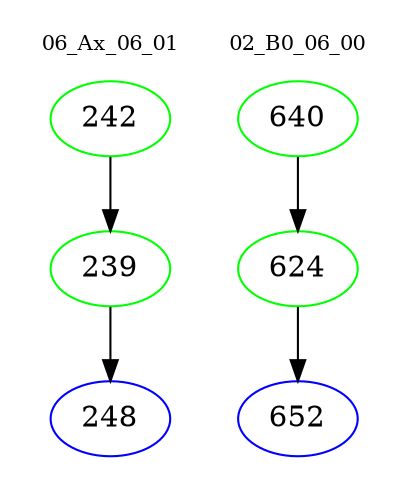 digraph{
subgraph cluster_0 {
color = white
label = "06_Ax_06_01";
fontsize=10;
T0_242 [label="242", color="green"]
T0_242 -> T0_239 [color="black"]
T0_239 [label="239", color="green"]
T0_239 -> T0_248 [color="black"]
T0_248 [label="248", color="blue"]
}
subgraph cluster_1 {
color = white
label = "02_B0_06_00";
fontsize=10;
T1_640 [label="640", color="green"]
T1_640 -> T1_624 [color="black"]
T1_624 [label="624", color="green"]
T1_624 -> T1_652 [color="black"]
T1_652 [label="652", color="blue"]
}
}
